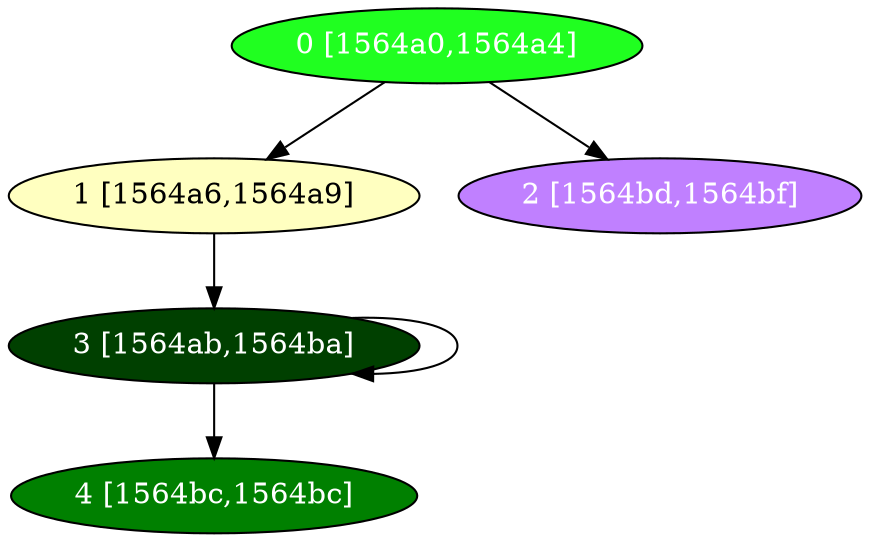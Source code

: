 diGraph libnss3{
	libnss3_0  [style=filled fillcolor="#20FF20" fontcolor="#ffffff" shape=oval label="0 [1564a0,1564a4]"]
	libnss3_1  [style=filled fillcolor="#FFFFC0" fontcolor="#000000" shape=oval label="1 [1564a6,1564a9]"]
	libnss3_2  [style=filled fillcolor="#C080FF" fontcolor="#ffffff" shape=oval label="2 [1564bd,1564bf]"]
	libnss3_3  [style=filled fillcolor="#004000" fontcolor="#ffffff" shape=oval label="3 [1564ab,1564ba]"]
	libnss3_4  [style=filled fillcolor="#008000" fontcolor="#ffffff" shape=oval label="4 [1564bc,1564bc]"]

	libnss3_0 -> libnss3_1
	libnss3_0 -> libnss3_2
	libnss3_1 -> libnss3_3
	libnss3_3 -> libnss3_3
	libnss3_3 -> libnss3_4
}